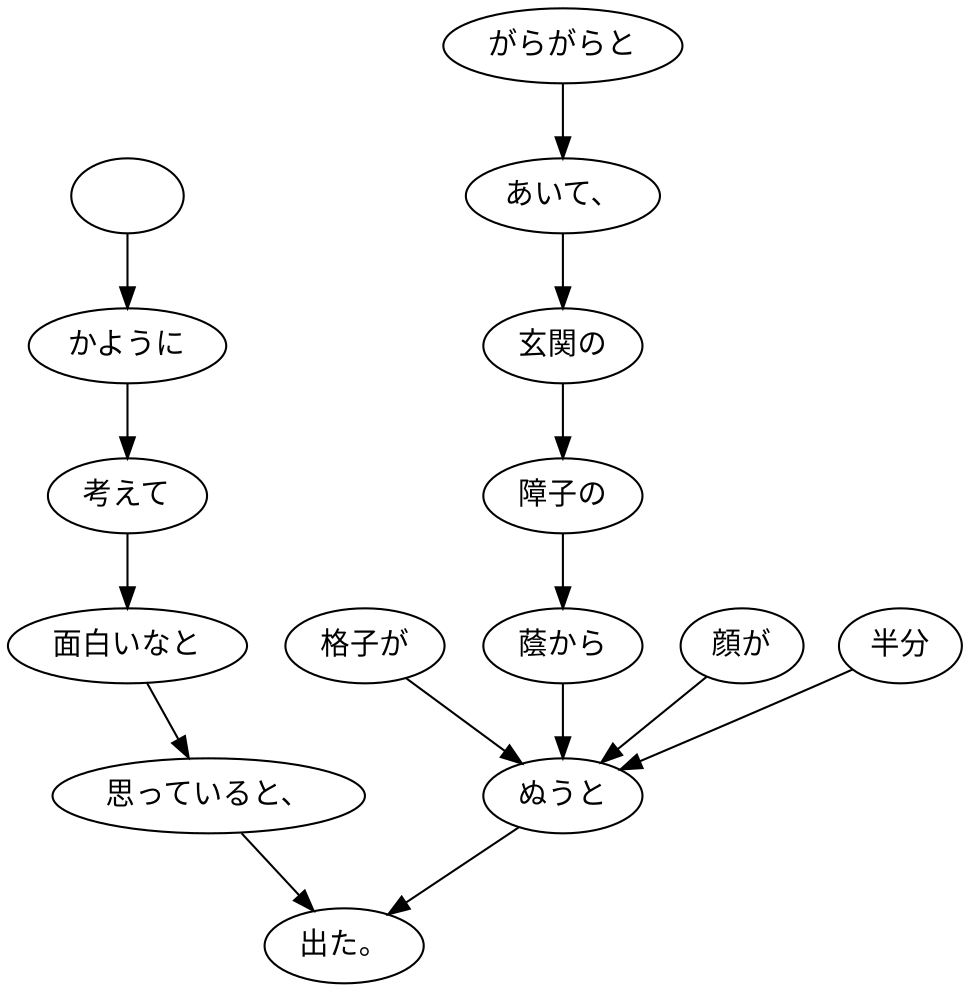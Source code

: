 digraph graph7414 {
	node0 [label="　"];
	node1 [label="かように"];
	node2 [label="考えて"];
	node3 [label="面白いなと"];
	node4 [label="思っていると、"];
	node5 [label="格子が"];
	node6 [label="がらがらと"];
	node7 [label="あいて、"];
	node8 [label="玄関の"];
	node9 [label="障子の"];
	node10 [label="蔭から"];
	node11 [label="顔が"];
	node12 [label="半分"];
	node13 [label="ぬうと"];
	node14 [label="出た。"];
	node0 -> node1;
	node1 -> node2;
	node2 -> node3;
	node3 -> node4;
	node4 -> node14;
	node5 -> node13;
	node6 -> node7;
	node7 -> node8;
	node8 -> node9;
	node9 -> node10;
	node10 -> node13;
	node11 -> node13;
	node12 -> node13;
	node13 -> node14;
}
